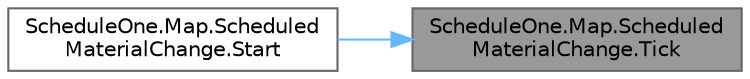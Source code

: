 digraph "ScheduleOne.Map.ScheduledMaterialChange.Tick"
{
 // LATEX_PDF_SIZE
  bgcolor="transparent";
  edge [fontname=Helvetica,fontsize=10,labelfontname=Helvetica,labelfontsize=10];
  node [fontname=Helvetica,fontsize=10,shape=box,height=0.2,width=0.4];
  rankdir="RL";
  Node1 [id="Node000001",label="ScheduleOne.Map.Scheduled\lMaterialChange.Tick",height=0.2,width=0.4,color="gray40", fillcolor="grey60", style="filled", fontcolor="black",tooltip=" "];
  Node1 -> Node2 [id="edge1_Node000001_Node000002",dir="back",color="steelblue1",style="solid",tooltip=" "];
  Node2 [id="Node000002",label="ScheduleOne.Map.Scheduled\lMaterialChange.Start",height=0.2,width=0.4,color="grey40", fillcolor="white", style="filled",URL="$class_schedule_one_1_1_map_1_1_scheduled_material_change.html#a4bcdd8554ec7aef7ad3363118ed399f8",tooltip=" "];
}
